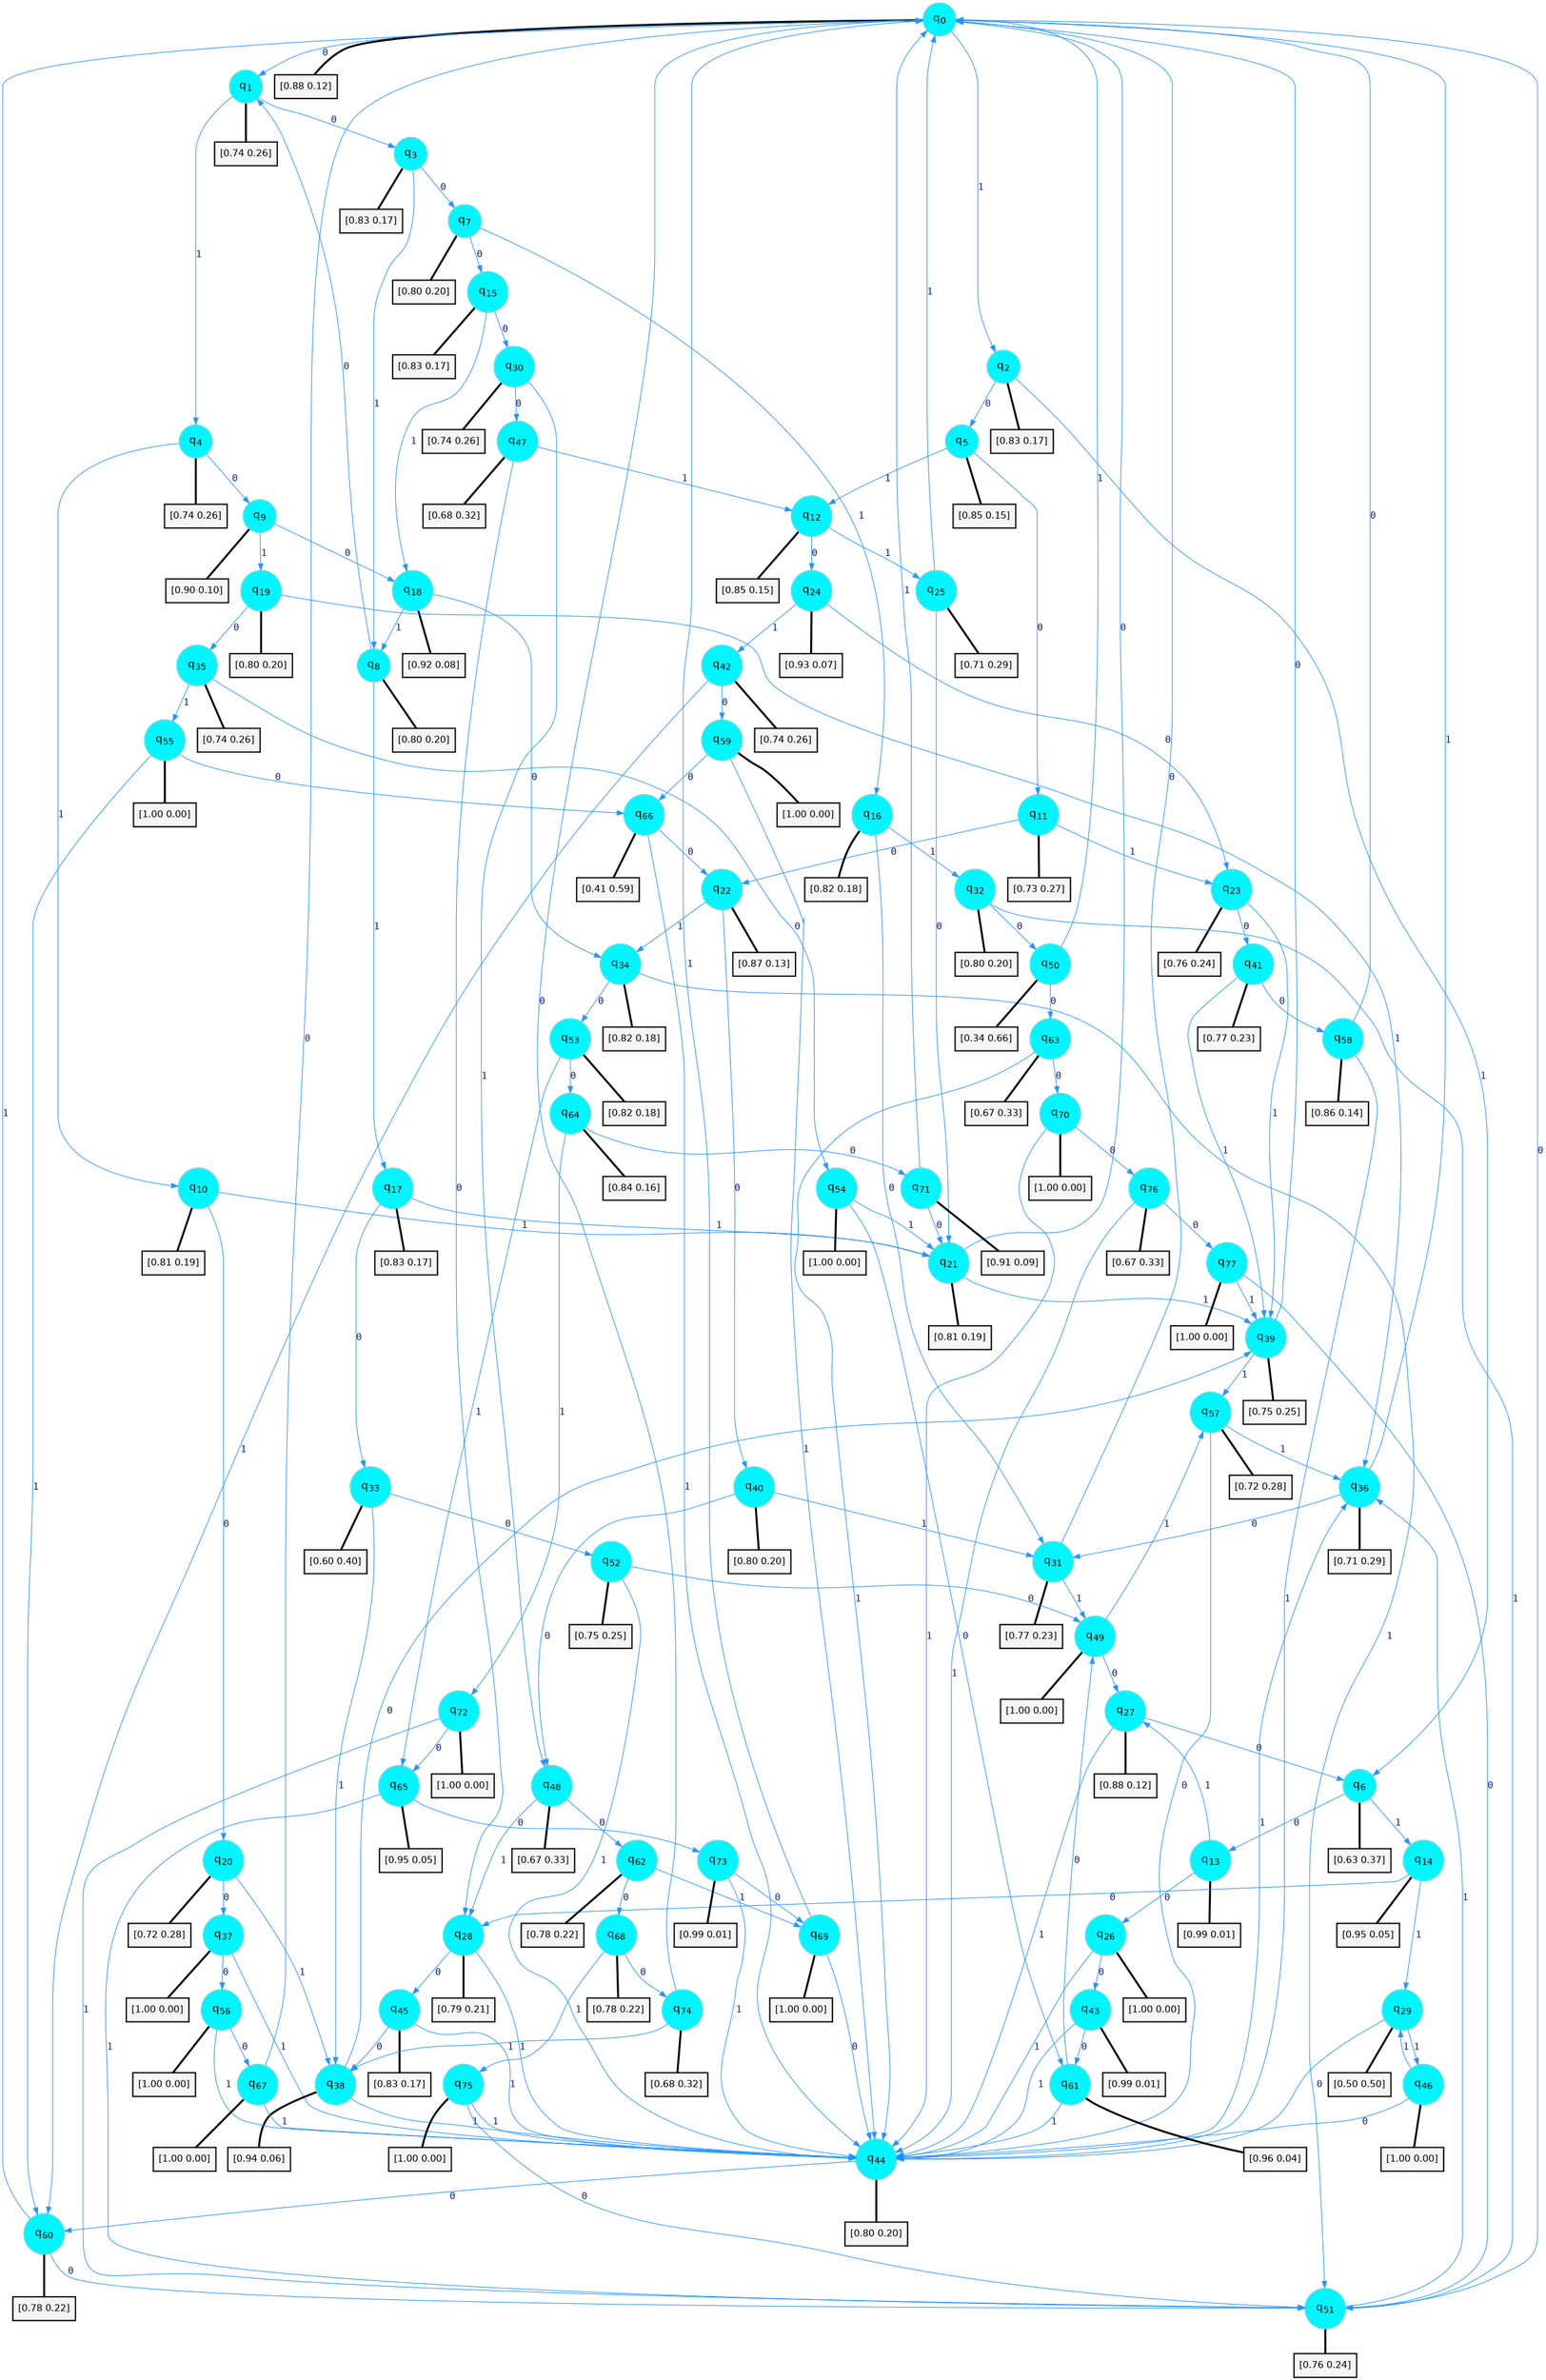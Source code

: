 digraph G {
graph [
bgcolor=transparent, dpi=300, rankdir=TD, size="40,25"];
node [
color=gray, fillcolor=turquoise1, fontcolor=black, fontname=Helvetica, fontsize=16, fontweight=bold, shape=circle, style=filled];
edge [
arrowsize=1, color=dodgerblue1, fontcolor=midnightblue, fontname=courier, fontweight=bold, penwidth=1, style=solid, weight=20];
0[label=<q<SUB>0</SUB>>];
1[label=<q<SUB>1</SUB>>];
2[label=<q<SUB>2</SUB>>];
3[label=<q<SUB>3</SUB>>];
4[label=<q<SUB>4</SUB>>];
5[label=<q<SUB>5</SUB>>];
6[label=<q<SUB>6</SUB>>];
7[label=<q<SUB>7</SUB>>];
8[label=<q<SUB>8</SUB>>];
9[label=<q<SUB>9</SUB>>];
10[label=<q<SUB>10</SUB>>];
11[label=<q<SUB>11</SUB>>];
12[label=<q<SUB>12</SUB>>];
13[label=<q<SUB>13</SUB>>];
14[label=<q<SUB>14</SUB>>];
15[label=<q<SUB>15</SUB>>];
16[label=<q<SUB>16</SUB>>];
17[label=<q<SUB>17</SUB>>];
18[label=<q<SUB>18</SUB>>];
19[label=<q<SUB>19</SUB>>];
20[label=<q<SUB>20</SUB>>];
21[label=<q<SUB>21</SUB>>];
22[label=<q<SUB>22</SUB>>];
23[label=<q<SUB>23</SUB>>];
24[label=<q<SUB>24</SUB>>];
25[label=<q<SUB>25</SUB>>];
26[label=<q<SUB>26</SUB>>];
27[label=<q<SUB>27</SUB>>];
28[label=<q<SUB>28</SUB>>];
29[label=<q<SUB>29</SUB>>];
30[label=<q<SUB>30</SUB>>];
31[label=<q<SUB>31</SUB>>];
32[label=<q<SUB>32</SUB>>];
33[label=<q<SUB>33</SUB>>];
34[label=<q<SUB>34</SUB>>];
35[label=<q<SUB>35</SUB>>];
36[label=<q<SUB>36</SUB>>];
37[label=<q<SUB>37</SUB>>];
38[label=<q<SUB>38</SUB>>];
39[label=<q<SUB>39</SUB>>];
40[label=<q<SUB>40</SUB>>];
41[label=<q<SUB>41</SUB>>];
42[label=<q<SUB>42</SUB>>];
43[label=<q<SUB>43</SUB>>];
44[label=<q<SUB>44</SUB>>];
45[label=<q<SUB>45</SUB>>];
46[label=<q<SUB>46</SUB>>];
47[label=<q<SUB>47</SUB>>];
48[label=<q<SUB>48</SUB>>];
49[label=<q<SUB>49</SUB>>];
50[label=<q<SUB>50</SUB>>];
51[label=<q<SUB>51</SUB>>];
52[label=<q<SUB>52</SUB>>];
53[label=<q<SUB>53</SUB>>];
54[label=<q<SUB>54</SUB>>];
55[label=<q<SUB>55</SUB>>];
56[label=<q<SUB>56</SUB>>];
57[label=<q<SUB>57</SUB>>];
58[label=<q<SUB>58</SUB>>];
59[label=<q<SUB>59</SUB>>];
60[label=<q<SUB>60</SUB>>];
61[label=<q<SUB>61</SUB>>];
62[label=<q<SUB>62</SUB>>];
63[label=<q<SUB>63</SUB>>];
64[label=<q<SUB>64</SUB>>];
65[label=<q<SUB>65</SUB>>];
66[label=<q<SUB>66</SUB>>];
67[label=<q<SUB>67</SUB>>];
68[label=<q<SUB>68</SUB>>];
69[label=<q<SUB>69</SUB>>];
70[label=<q<SUB>70</SUB>>];
71[label=<q<SUB>71</SUB>>];
72[label=<q<SUB>72</SUB>>];
73[label=<q<SUB>73</SUB>>];
74[label=<q<SUB>74</SUB>>];
75[label=<q<SUB>75</SUB>>];
76[label=<q<SUB>76</SUB>>];
77[label=<q<SUB>77</SUB>>];
78[label="[0.88 0.12]", shape=box,fontcolor=black, fontname=Helvetica, fontsize=14, penwidth=2, fillcolor=whitesmoke,color=black];
79[label="[0.74 0.26]", shape=box,fontcolor=black, fontname=Helvetica, fontsize=14, penwidth=2, fillcolor=whitesmoke,color=black];
80[label="[0.83 0.17]", shape=box,fontcolor=black, fontname=Helvetica, fontsize=14, penwidth=2, fillcolor=whitesmoke,color=black];
81[label="[0.83 0.17]", shape=box,fontcolor=black, fontname=Helvetica, fontsize=14, penwidth=2, fillcolor=whitesmoke,color=black];
82[label="[0.74 0.26]", shape=box,fontcolor=black, fontname=Helvetica, fontsize=14, penwidth=2, fillcolor=whitesmoke,color=black];
83[label="[0.85 0.15]", shape=box,fontcolor=black, fontname=Helvetica, fontsize=14, penwidth=2, fillcolor=whitesmoke,color=black];
84[label="[0.63 0.37]", shape=box,fontcolor=black, fontname=Helvetica, fontsize=14, penwidth=2, fillcolor=whitesmoke,color=black];
85[label="[0.80 0.20]", shape=box,fontcolor=black, fontname=Helvetica, fontsize=14, penwidth=2, fillcolor=whitesmoke,color=black];
86[label="[0.80 0.20]", shape=box,fontcolor=black, fontname=Helvetica, fontsize=14, penwidth=2, fillcolor=whitesmoke,color=black];
87[label="[0.90 0.10]", shape=box,fontcolor=black, fontname=Helvetica, fontsize=14, penwidth=2, fillcolor=whitesmoke,color=black];
88[label="[0.81 0.19]", shape=box,fontcolor=black, fontname=Helvetica, fontsize=14, penwidth=2, fillcolor=whitesmoke,color=black];
89[label="[0.73 0.27]", shape=box,fontcolor=black, fontname=Helvetica, fontsize=14, penwidth=2, fillcolor=whitesmoke,color=black];
90[label="[0.85 0.15]", shape=box,fontcolor=black, fontname=Helvetica, fontsize=14, penwidth=2, fillcolor=whitesmoke,color=black];
91[label="[0.99 0.01]", shape=box,fontcolor=black, fontname=Helvetica, fontsize=14, penwidth=2, fillcolor=whitesmoke,color=black];
92[label="[0.95 0.05]", shape=box,fontcolor=black, fontname=Helvetica, fontsize=14, penwidth=2, fillcolor=whitesmoke,color=black];
93[label="[0.83 0.17]", shape=box,fontcolor=black, fontname=Helvetica, fontsize=14, penwidth=2, fillcolor=whitesmoke,color=black];
94[label="[0.82 0.18]", shape=box,fontcolor=black, fontname=Helvetica, fontsize=14, penwidth=2, fillcolor=whitesmoke,color=black];
95[label="[0.83 0.17]", shape=box,fontcolor=black, fontname=Helvetica, fontsize=14, penwidth=2, fillcolor=whitesmoke,color=black];
96[label="[0.92 0.08]", shape=box,fontcolor=black, fontname=Helvetica, fontsize=14, penwidth=2, fillcolor=whitesmoke,color=black];
97[label="[0.80 0.20]", shape=box,fontcolor=black, fontname=Helvetica, fontsize=14, penwidth=2, fillcolor=whitesmoke,color=black];
98[label="[0.72 0.28]", shape=box,fontcolor=black, fontname=Helvetica, fontsize=14, penwidth=2, fillcolor=whitesmoke,color=black];
99[label="[0.81 0.19]", shape=box,fontcolor=black, fontname=Helvetica, fontsize=14, penwidth=2, fillcolor=whitesmoke,color=black];
100[label="[0.87 0.13]", shape=box,fontcolor=black, fontname=Helvetica, fontsize=14, penwidth=2, fillcolor=whitesmoke,color=black];
101[label="[0.76 0.24]", shape=box,fontcolor=black, fontname=Helvetica, fontsize=14, penwidth=2, fillcolor=whitesmoke,color=black];
102[label="[0.93 0.07]", shape=box,fontcolor=black, fontname=Helvetica, fontsize=14, penwidth=2, fillcolor=whitesmoke,color=black];
103[label="[0.71 0.29]", shape=box,fontcolor=black, fontname=Helvetica, fontsize=14, penwidth=2, fillcolor=whitesmoke,color=black];
104[label="[1.00 0.00]", shape=box,fontcolor=black, fontname=Helvetica, fontsize=14, penwidth=2, fillcolor=whitesmoke,color=black];
105[label="[0.88 0.12]", shape=box,fontcolor=black, fontname=Helvetica, fontsize=14, penwidth=2, fillcolor=whitesmoke,color=black];
106[label="[0.79 0.21]", shape=box,fontcolor=black, fontname=Helvetica, fontsize=14, penwidth=2, fillcolor=whitesmoke,color=black];
107[label="[0.50 0.50]", shape=box,fontcolor=black, fontname=Helvetica, fontsize=14, penwidth=2, fillcolor=whitesmoke,color=black];
108[label="[0.74 0.26]", shape=box,fontcolor=black, fontname=Helvetica, fontsize=14, penwidth=2, fillcolor=whitesmoke,color=black];
109[label="[0.77 0.23]", shape=box,fontcolor=black, fontname=Helvetica, fontsize=14, penwidth=2, fillcolor=whitesmoke,color=black];
110[label="[0.80 0.20]", shape=box,fontcolor=black, fontname=Helvetica, fontsize=14, penwidth=2, fillcolor=whitesmoke,color=black];
111[label="[0.60 0.40]", shape=box,fontcolor=black, fontname=Helvetica, fontsize=14, penwidth=2, fillcolor=whitesmoke,color=black];
112[label="[0.82 0.18]", shape=box,fontcolor=black, fontname=Helvetica, fontsize=14, penwidth=2, fillcolor=whitesmoke,color=black];
113[label="[0.74 0.26]", shape=box,fontcolor=black, fontname=Helvetica, fontsize=14, penwidth=2, fillcolor=whitesmoke,color=black];
114[label="[0.71 0.29]", shape=box,fontcolor=black, fontname=Helvetica, fontsize=14, penwidth=2, fillcolor=whitesmoke,color=black];
115[label="[1.00 0.00]", shape=box,fontcolor=black, fontname=Helvetica, fontsize=14, penwidth=2, fillcolor=whitesmoke,color=black];
116[label="[0.94 0.06]", shape=box,fontcolor=black, fontname=Helvetica, fontsize=14, penwidth=2, fillcolor=whitesmoke,color=black];
117[label="[0.75 0.25]", shape=box,fontcolor=black, fontname=Helvetica, fontsize=14, penwidth=2, fillcolor=whitesmoke,color=black];
118[label="[0.80 0.20]", shape=box,fontcolor=black, fontname=Helvetica, fontsize=14, penwidth=2, fillcolor=whitesmoke,color=black];
119[label="[0.77 0.23]", shape=box,fontcolor=black, fontname=Helvetica, fontsize=14, penwidth=2, fillcolor=whitesmoke,color=black];
120[label="[0.74 0.26]", shape=box,fontcolor=black, fontname=Helvetica, fontsize=14, penwidth=2, fillcolor=whitesmoke,color=black];
121[label="[0.99 0.01]", shape=box,fontcolor=black, fontname=Helvetica, fontsize=14, penwidth=2, fillcolor=whitesmoke,color=black];
122[label="[0.80 0.20]", shape=box,fontcolor=black, fontname=Helvetica, fontsize=14, penwidth=2, fillcolor=whitesmoke,color=black];
123[label="[0.83 0.17]", shape=box,fontcolor=black, fontname=Helvetica, fontsize=14, penwidth=2, fillcolor=whitesmoke,color=black];
124[label="[1.00 0.00]", shape=box,fontcolor=black, fontname=Helvetica, fontsize=14, penwidth=2, fillcolor=whitesmoke,color=black];
125[label="[0.68 0.32]", shape=box,fontcolor=black, fontname=Helvetica, fontsize=14, penwidth=2, fillcolor=whitesmoke,color=black];
126[label="[0.67 0.33]", shape=box,fontcolor=black, fontname=Helvetica, fontsize=14, penwidth=2, fillcolor=whitesmoke,color=black];
127[label="[1.00 0.00]", shape=box,fontcolor=black, fontname=Helvetica, fontsize=14, penwidth=2, fillcolor=whitesmoke,color=black];
128[label="[0.34 0.66]", shape=box,fontcolor=black, fontname=Helvetica, fontsize=14, penwidth=2, fillcolor=whitesmoke,color=black];
129[label="[0.76 0.24]", shape=box,fontcolor=black, fontname=Helvetica, fontsize=14, penwidth=2, fillcolor=whitesmoke,color=black];
130[label="[0.75 0.25]", shape=box,fontcolor=black, fontname=Helvetica, fontsize=14, penwidth=2, fillcolor=whitesmoke,color=black];
131[label="[0.82 0.18]", shape=box,fontcolor=black, fontname=Helvetica, fontsize=14, penwidth=2, fillcolor=whitesmoke,color=black];
132[label="[1.00 0.00]", shape=box,fontcolor=black, fontname=Helvetica, fontsize=14, penwidth=2, fillcolor=whitesmoke,color=black];
133[label="[1.00 0.00]", shape=box,fontcolor=black, fontname=Helvetica, fontsize=14, penwidth=2, fillcolor=whitesmoke,color=black];
134[label="[1.00 0.00]", shape=box,fontcolor=black, fontname=Helvetica, fontsize=14, penwidth=2, fillcolor=whitesmoke,color=black];
135[label="[0.72 0.28]", shape=box,fontcolor=black, fontname=Helvetica, fontsize=14, penwidth=2, fillcolor=whitesmoke,color=black];
136[label="[0.86 0.14]", shape=box,fontcolor=black, fontname=Helvetica, fontsize=14, penwidth=2, fillcolor=whitesmoke,color=black];
137[label="[1.00 0.00]", shape=box,fontcolor=black, fontname=Helvetica, fontsize=14, penwidth=2, fillcolor=whitesmoke,color=black];
138[label="[0.78 0.22]", shape=box,fontcolor=black, fontname=Helvetica, fontsize=14, penwidth=2, fillcolor=whitesmoke,color=black];
139[label="[0.96 0.04]", shape=box,fontcolor=black, fontname=Helvetica, fontsize=14, penwidth=2, fillcolor=whitesmoke,color=black];
140[label="[0.78 0.22]", shape=box,fontcolor=black, fontname=Helvetica, fontsize=14, penwidth=2, fillcolor=whitesmoke,color=black];
141[label="[0.67 0.33]", shape=box,fontcolor=black, fontname=Helvetica, fontsize=14, penwidth=2, fillcolor=whitesmoke,color=black];
142[label="[0.84 0.16]", shape=box,fontcolor=black, fontname=Helvetica, fontsize=14, penwidth=2, fillcolor=whitesmoke,color=black];
143[label="[0.95 0.05]", shape=box,fontcolor=black, fontname=Helvetica, fontsize=14, penwidth=2, fillcolor=whitesmoke,color=black];
144[label="[0.41 0.59]", shape=box,fontcolor=black, fontname=Helvetica, fontsize=14, penwidth=2, fillcolor=whitesmoke,color=black];
145[label="[1.00 0.00]", shape=box,fontcolor=black, fontname=Helvetica, fontsize=14, penwidth=2, fillcolor=whitesmoke,color=black];
146[label="[0.78 0.22]", shape=box,fontcolor=black, fontname=Helvetica, fontsize=14, penwidth=2, fillcolor=whitesmoke,color=black];
147[label="[1.00 0.00]", shape=box,fontcolor=black, fontname=Helvetica, fontsize=14, penwidth=2, fillcolor=whitesmoke,color=black];
148[label="[1.00 0.00]", shape=box,fontcolor=black, fontname=Helvetica, fontsize=14, penwidth=2, fillcolor=whitesmoke,color=black];
149[label="[0.91 0.09]", shape=box,fontcolor=black, fontname=Helvetica, fontsize=14, penwidth=2, fillcolor=whitesmoke,color=black];
150[label="[1.00 0.00]", shape=box,fontcolor=black, fontname=Helvetica, fontsize=14, penwidth=2, fillcolor=whitesmoke,color=black];
151[label="[0.99 0.01]", shape=box,fontcolor=black, fontname=Helvetica, fontsize=14, penwidth=2, fillcolor=whitesmoke,color=black];
152[label="[0.68 0.32]", shape=box,fontcolor=black, fontname=Helvetica, fontsize=14, penwidth=2, fillcolor=whitesmoke,color=black];
153[label="[1.00 0.00]", shape=box,fontcolor=black, fontname=Helvetica, fontsize=14, penwidth=2, fillcolor=whitesmoke,color=black];
154[label="[0.67 0.33]", shape=box,fontcolor=black, fontname=Helvetica, fontsize=14, penwidth=2, fillcolor=whitesmoke,color=black];
155[label="[1.00 0.00]", shape=box,fontcolor=black, fontname=Helvetica, fontsize=14, penwidth=2, fillcolor=whitesmoke,color=black];
0->1 [label=0];
0->2 [label=1];
0->78 [arrowhead=none, penwidth=3,color=black];
1->3 [label=0];
1->4 [label=1];
1->79 [arrowhead=none, penwidth=3,color=black];
2->5 [label=0];
2->6 [label=1];
2->80 [arrowhead=none, penwidth=3,color=black];
3->7 [label=0];
3->8 [label=1];
3->81 [arrowhead=none, penwidth=3,color=black];
4->9 [label=0];
4->10 [label=1];
4->82 [arrowhead=none, penwidth=3,color=black];
5->11 [label=0];
5->12 [label=1];
5->83 [arrowhead=none, penwidth=3,color=black];
6->13 [label=0];
6->14 [label=1];
6->84 [arrowhead=none, penwidth=3,color=black];
7->15 [label=0];
7->16 [label=1];
7->85 [arrowhead=none, penwidth=3,color=black];
8->1 [label=0];
8->17 [label=1];
8->86 [arrowhead=none, penwidth=3,color=black];
9->18 [label=0];
9->19 [label=1];
9->87 [arrowhead=none, penwidth=3,color=black];
10->20 [label=0];
10->21 [label=1];
10->88 [arrowhead=none, penwidth=3,color=black];
11->22 [label=0];
11->23 [label=1];
11->89 [arrowhead=none, penwidth=3,color=black];
12->24 [label=0];
12->25 [label=1];
12->90 [arrowhead=none, penwidth=3,color=black];
13->26 [label=0];
13->27 [label=1];
13->91 [arrowhead=none, penwidth=3,color=black];
14->28 [label=0];
14->29 [label=1];
14->92 [arrowhead=none, penwidth=3,color=black];
15->30 [label=0];
15->18 [label=1];
15->93 [arrowhead=none, penwidth=3,color=black];
16->31 [label=0];
16->32 [label=1];
16->94 [arrowhead=none, penwidth=3,color=black];
17->33 [label=0];
17->21 [label=1];
17->95 [arrowhead=none, penwidth=3,color=black];
18->34 [label=0];
18->8 [label=1];
18->96 [arrowhead=none, penwidth=3,color=black];
19->35 [label=0];
19->36 [label=1];
19->97 [arrowhead=none, penwidth=3,color=black];
20->37 [label=0];
20->38 [label=1];
20->98 [arrowhead=none, penwidth=3,color=black];
21->0 [label=0];
21->39 [label=1];
21->99 [arrowhead=none, penwidth=3,color=black];
22->40 [label=0];
22->34 [label=1];
22->100 [arrowhead=none, penwidth=3,color=black];
23->41 [label=0];
23->39 [label=1];
23->101 [arrowhead=none, penwidth=3,color=black];
24->23 [label=0];
24->42 [label=1];
24->102 [arrowhead=none, penwidth=3,color=black];
25->21 [label=0];
25->0 [label=1];
25->103 [arrowhead=none, penwidth=3,color=black];
26->43 [label=0];
26->44 [label=1];
26->104 [arrowhead=none, penwidth=3,color=black];
27->6 [label=0];
27->44 [label=1];
27->105 [arrowhead=none, penwidth=3,color=black];
28->45 [label=0];
28->44 [label=1];
28->106 [arrowhead=none, penwidth=3,color=black];
29->44 [label=0];
29->46 [label=1];
29->107 [arrowhead=none, penwidth=3,color=black];
30->47 [label=0];
30->48 [label=1];
30->108 [arrowhead=none, penwidth=3,color=black];
31->0 [label=0];
31->49 [label=1];
31->109 [arrowhead=none, penwidth=3,color=black];
32->50 [label=0];
32->51 [label=1];
32->110 [arrowhead=none, penwidth=3,color=black];
33->52 [label=0];
33->38 [label=1];
33->111 [arrowhead=none, penwidth=3,color=black];
34->53 [label=0];
34->51 [label=1];
34->112 [arrowhead=none, penwidth=3,color=black];
35->54 [label=0];
35->55 [label=1];
35->113 [arrowhead=none, penwidth=3,color=black];
36->31 [label=0];
36->0 [label=1];
36->114 [arrowhead=none, penwidth=3,color=black];
37->56 [label=0];
37->44 [label=1];
37->115 [arrowhead=none, penwidth=3,color=black];
38->39 [label=0];
38->44 [label=1];
38->116 [arrowhead=none, penwidth=3,color=black];
39->0 [label=0];
39->57 [label=1];
39->117 [arrowhead=none, penwidth=3,color=black];
40->48 [label=0];
40->31 [label=1];
40->118 [arrowhead=none, penwidth=3,color=black];
41->58 [label=0];
41->39 [label=1];
41->119 [arrowhead=none, penwidth=3,color=black];
42->59 [label=0];
42->60 [label=1];
42->120 [arrowhead=none, penwidth=3,color=black];
43->61 [label=0];
43->44 [label=1];
43->121 [arrowhead=none, penwidth=3,color=black];
44->60 [label=0];
44->36 [label=1];
44->122 [arrowhead=none, penwidth=3,color=black];
45->38 [label=0];
45->44 [label=1];
45->123 [arrowhead=none, penwidth=3,color=black];
46->44 [label=0];
46->29 [label=1];
46->124 [arrowhead=none, penwidth=3,color=black];
47->28 [label=0];
47->12 [label=1];
47->125 [arrowhead=none, penwidth=3,color=black];
48->62 [label=0];
48->28 [label=1];
48->126 [arrowhead=none, penwidth=3,color=black];
49->27 [label=0];
49->57 [label=1];
49->127 [arrowhead=none, penwidth=3,color=black];
50->63 [label=0];
50->0 [label=1];
50->128 [arrowhead=none, penwidth=3,color=black];
51->0 [label=0];
51->36 [label=1];
51->129 [arrowhead=none, penwidth=3,color=black];
52->49 [label=0];
52->44 [label=1];
52->130 [arrowhead=none, penwidth=3,color=black];
53->64 [label=0];
53->65 [label=1];
53->131 [arrowhead=none, penwidth=3,color=black];
54->61 [label=0];
54->21 [label=1];
54->132 [arrowhead=none, penwidth=3,color=black];
55->66 [label=0];
55->60 [label=1];
55->133 [arrowhead=none, penwidth=3,color=black];
56->67 [label=0];
56->44 [label=1];
56->134 [arrowhead=none, penwidth=3,color=black];
57->44 [label=0];
57->36 [label=1];
57->135 [arrowhead=none, penwidth=3,color=black];
58->0 [label=0];
58->44 [label=1];
58->136 [arrowhead=none, penwidth=3,color=black];
59->66 [label=0];
59->44 [label=1];
59->137 [arrowhead=none, penwidth=3,color=black];
60->51 [label=0];
60->0 [label=1];
60->138 [arrowhead=none, penwidth=3,color=black];
61->49 [label=0];
61->44 [label=1];
61->139 [arrowhead=none, penwidth=3,color=black];
62->68 [label=0];
62->69 [label=1];
62->140 [arrowhead=none, penwidth=3,color=black];
63->70 [label=0];
63->44 [label=1];
63->141 [arrowhead=none, penwidth=3,color=black];
64->71 [label=0];
64->72 [label=1];
64->142 [arrowhead=none, penwidth=3,color=black];
65->73 [label=0];
65->51 [label=1];
65->143 [arrowhead=none, penwidth=3,color=black];
66->22 [label=0];
66->44 [label=1];
66->144 [arrowhead=none, penwidth=3,color=black];
67->0 [label=0];
67->44 [label=1];
67->145 [arrowhead=none, penwidth=3,color=black];
68->74 [label=0];
68->75 [label=1];
68->146 [arrowhead=none, penwidth=3,color=black];
69->44 [label=0];
69->0 [label=1];
69->147 [arrowhead=none, penwidth=3,color=black];
70->76 [label=0];
70->44 [label=1];
70->148 [arrowhead=none, penwidth=3,color=black];
71->21 [label=0];
71->0 [label=1];
71->149 [arrowhead=none, penwidth=3,color=black];
72->65 [label=0];
72->51 [label=1];
72->150 [arrowhead=none, penwidth=3,color=black];
73->69 [label=0];
73->44 [label=1];
73->151 [arrowhead=none, penwidth=3,color=black];
74->0 [label=0];
74->38 [label=1];
74->152 [arrowhead=none, penwidth=3,color=black];
75->51 [label=0];
75->44 [label=1];
75->153 [arrowhead=none, penwidth=3,color=black];
76->77 [label=0];
76->44 [label=1];
76->154 [arrowhead=none, penwidth=3,color=black];
77->51 [label=0];
77->39 [label=1];
77->155 [arrowhead=none, penwidth=3,color=black];
}
